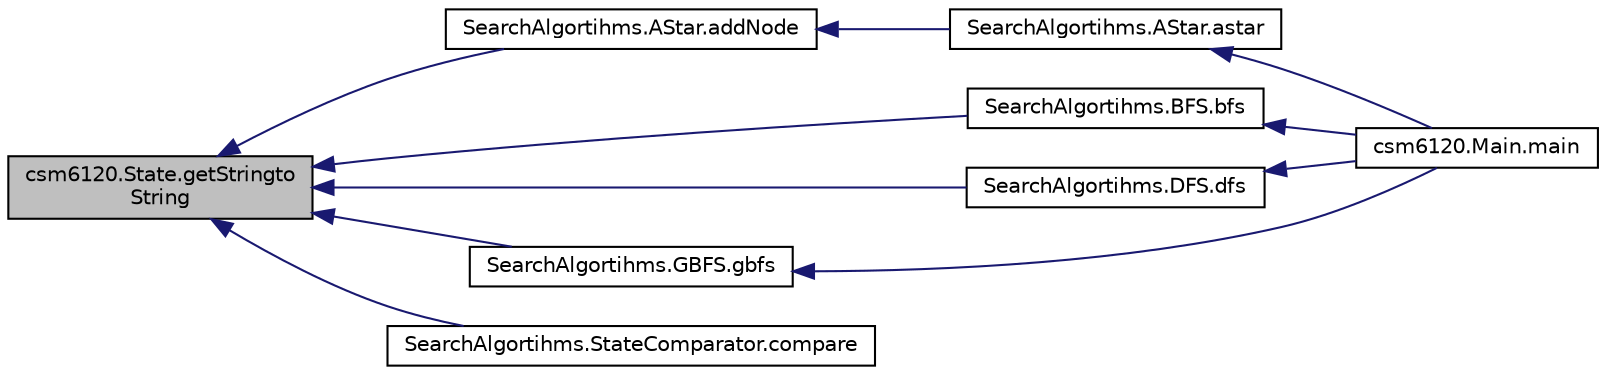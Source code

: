 digraph "csm6120.State.getStringtoString"
{
  edge [fontname="Helvetica",fontsize="10",labelfontname="Helvetica",labelfontsize="10"];
  node [fontname="Helvetica",fontsize="10",shape=record];
  rankdir="LR";
  Node1 [label="csm6120.State.getStringto\lString",height=0.2,width=0.4,color="black", fillcolor="grey75", style="filled", fontcolor="black"];
  Node1 -> Node2 [dir="back",color="midnightblue",fontsize="10",style="solid",fontname="Helvetica"];
  Node2 [label="SearchAlgortihms.AStar.addNode",height=0.2,width=0.4,color="black", fillcolor="white", style="filled",URL="$class_search_algortihms_1_1_a_star.html#a29f92a129e80d604482bc0650a8a3bb0"];
  Node2 -> Node3 [dir="back",color="midnightblue",fontsize="10",style="solid",fontname="Helvetica"];
  Node3 [label="SearchAlgortihms.AStar.astar",height=0.2,width=0.4,color="black", fillcolor="white", style="filled",URL="$class_search_algortihms_1_1_a_star.html#a95cd91ef8cb13d69296a56dbab2989a2"];
  Node3 -> Node4 [dir="back",color="midnightblue",fontsize="10",style="solid",fontname="Helvetica"];
  Node4 [label="csm6120.Main.main",height=0.2,width=0.4,color="black", fillcolor="white", style="filled",URL="$classcsm6120_1_1_main.html#adf9387261bc1d579e1bc95f836d164f5"];
  Node1 -> Node5 [dir="back",color="midnightblue",fontsize="10",style="solid",fontname="Helvetica"];
  Node5 [label="SearchAlgortihms.BFS.bfs",height=0.2,width=0.4,color="black", fillcolor="white", style="filled",URL="$class_search_algortihms_1_1_b_f_s.html#ab7f2a687215a97dc1862ed8000b0b4b3"];
  Node5 -> Node4 [dir="back",color="midnightblue",fontsize="10",style="solid",fontname="Helvetica"];
  Node1 -> Node6 [dir="back",color="midnightblue",fontsize="10",style="solid",fontname="Helvetica"];
  Node6 [label="SearchAlgortihms.DFS.dfs",height=0.2,width=0.4,color="black", fillcolor="white", style="filled",URL="$class_search_algortihms_1_1_d_f_s.html#a4963da0c8eb1430d79f8bdf58f63eaef"];
  Node6 -> Node4 [dir="back",color="midnightblue",fontsize="10",style="solid",fontname="Helvetica"];
  Node1 -> Node7 [dir="back",color="midnightblue",fontsize="10",style="solid",fontname="Helvetica"];
  Node7 [label="SearchAlgortihms.GBFS.gbfs",height=0.2,width=0.4,color="black", fillcolor="white", style="filled",URL="$class_search_algortihms_1_1_g_b_f_s.html#a9222a29ccd2c4f7cdc3cb23ba0a8d50b"];
  Node7 -> Node4 [dir="back",color="midnightblue",fontsize="10",style="solid",fontname="Helvetica"];
  Node1 -> Node8 [dir="back",color="midnightblue",fontsize="10",style="solid",fontname="Helvetica"];
  Node8 [label="SearchAlgortihms.StateComparator.compare",height=0.2,width=0.4,color="black", fillcolor="white", style="filled",URL="$class_search_algortihms_1_1_state_comparator.html#afdcf3089aaad68690e191b8c512ff3ce"];
}

